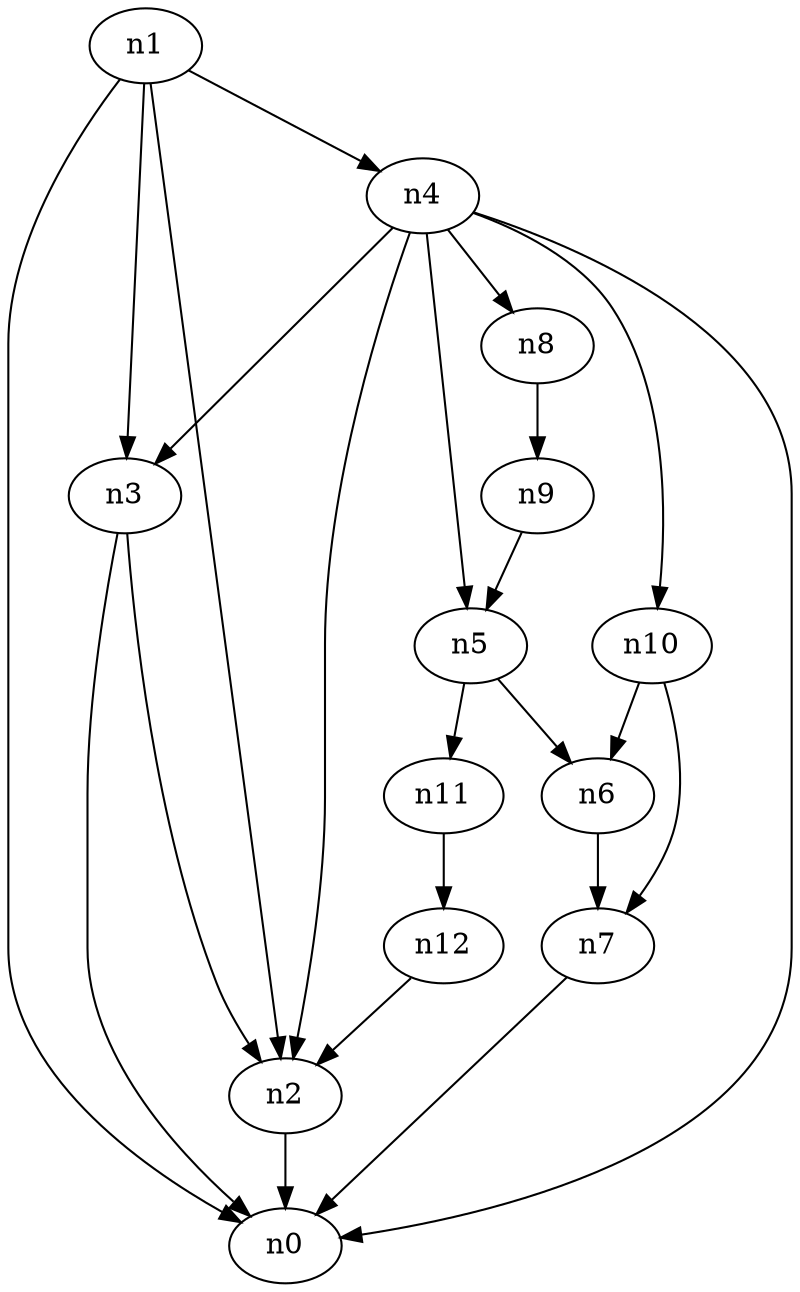 digraph G {
	n1 -> n0	 [_graphml_id=e0];
	n1 -> n2	 [_graphml_id=e1];
	n1 -> n3	 [_graphml_id=e6];
	n1 -> n4	 [_graphml_id=e9];
	n2 -> n0	 [_graphml_id=e5];
	n3 -> n0	 [_graphml_id=e8];
	n3 -> n2	 [_graphml_id=e2];
	n4 -> n0	 [_graphml_id=e4];
	n4 -> n2	 [_graphml_id=e7];
	n4 -> n3	 [_graphml_id=e3];
	n4 -> n5	 [_graphml_id=e10];
	n4 -> n8	 [_graphml_id=e14];
	n4 -> n10	 [_graphml_id=e18];
	n5 -> n6	 [_graphml_id=e11];
	n5 -> n11	 [_graphml_id=e20];
	n6 -> n7	 [_graphml_id=e12];
	n7 -> n0	 [_graphml_id=e13];
	n8 -> n9	 [_graphml_id=e15];
	n9 -> n5	 [_graphml_id=e16];
	n10 -> n6	 [_graphml_id=e19];
	n10 -> n7	 [_graphml_id=e17];
	n11 -> n12	 [_graphml_id=e21];
	n12 -> n2	 [_graphml_id=e22];
}
